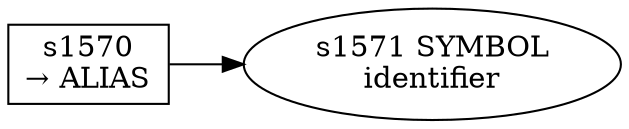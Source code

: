 
  digraph _field_identifier {
  
    rankdir=LR;
  
    s1570 [label="s1570\n&rarr; ALIAS", shape=record, fixedsize=false, peripheries=1];
  s1571 [label="s1571 SYMBOL\nidentifier" href="rust-grammar.json.identifier.dot.svg"];
  s1570 -> s1571 [];
  
  }
  